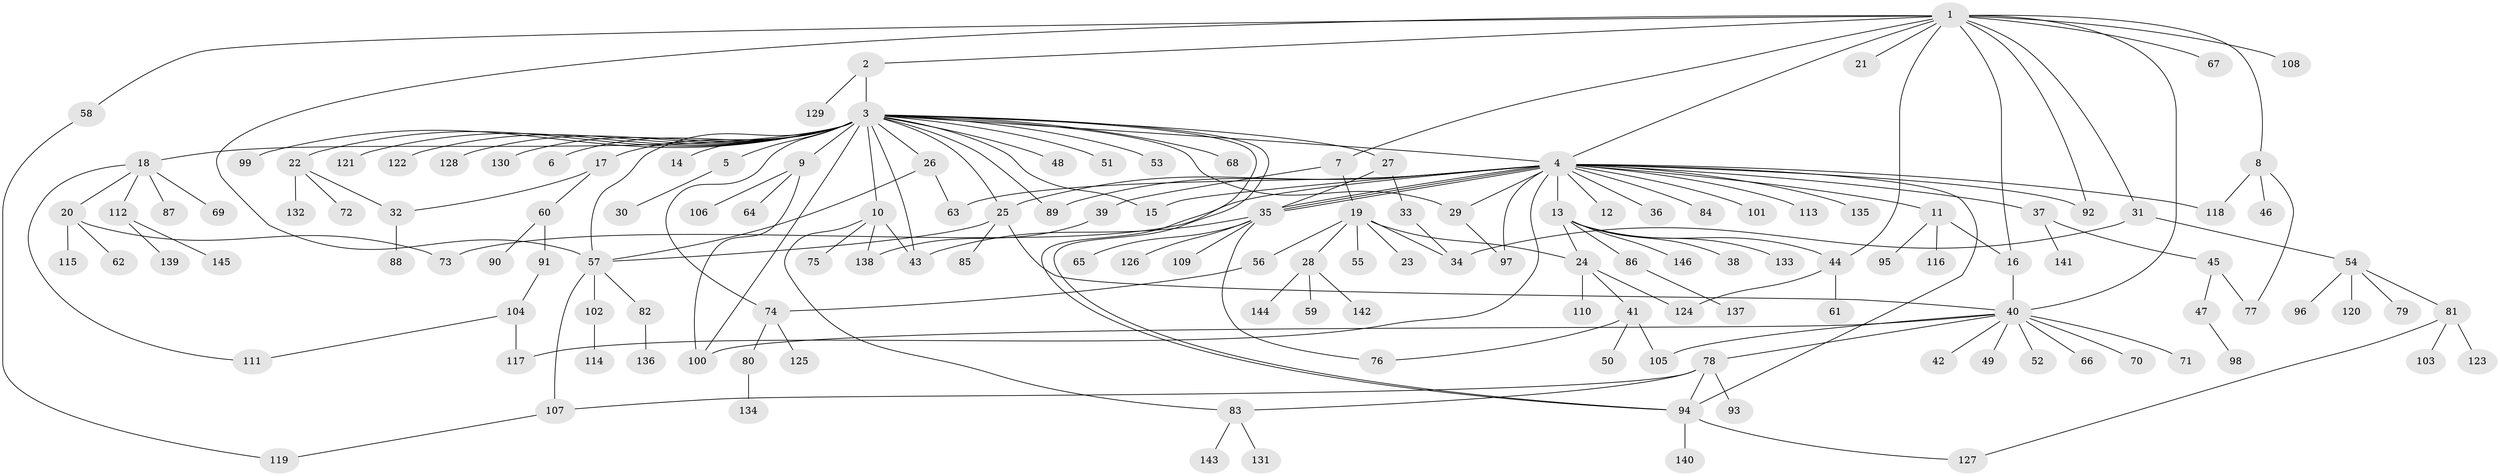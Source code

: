 // coarse degree distribution, {3: 0.11864406779661017, 5: 0.05084745762711865, 1: 0.4745762711864407, 9: 0.01694915254237288, 7: 0.03389830508474576, 4: 0.06779661016949153, 2: 0.1694915254237288, 11: 0.01694915254237288, 6: 0.01694915254237288, 22: 0.01694915254237288, 18: 0.01694915254237288}
// Generated by graph-tools (version 1.1) at 2025/36/03/04/25 23:36:46]
// undirected, 146 vertices, 188 edges
graph export_dot {
  node [color=gray90,style=filled];
  1;
  2;
  3;
  4;
  5;
  6;
  7;
  8;
  9;
  10;
  11;
  12;
  13;
  14;
  15;
  16;
  17;
  18;
  19;
  20;
  21;
  22;
  23;
  24;
  25;
  26;
  27;
  28;
  29;
  30;
  31;
  32;
  33;
  34;
  35;
  36;
  37;
  38;
  39;
  40;
  41;
  42;
  43;
  44;
  45;
  46;
  47;
  48;
  49;
  50;
  51;
  52;
  53;
  54;
  55;
  56;
  57;
  58;
  59;
  60;
  61;
  62;
  63;
  64;
  65;
  66;
  67;
  68;
  69;
  70;
  71;
  72;
  73;
  74;
  75;
  76;
  77;
  78;
  79;
  80;
  81;
  82;
  83;
  84;
  85;
  86;
  87;
  88;
  89;
  90;
  91;
  92;
  93;
  94;
  95;
  96;
  97;
  98;
  99;
  100;
  101;
  102;
  103;
  104;
  105;
  106;
  107;
  108;
  109;
  110;
  111;
  112;
  113;
  114;
  115;
  116;
  117;
  118;
  119;
  120;
  121;
  122;
  123;
  124;
  125;
  126;
  127;
  128;
  129;
  130;
  131;
  132;
  133;
  134;
  135;
  136;
  137;
  138;
  139;
  140;
  141;
  142;
  143;
  144;
  145;
  146;
  1 -- 2;
  1 -- 4;
  1 -- 7;
  1 -- 8;
  1 -- 16;
  1 -- 21;
  1 -- 31;
  1 -- 40;
  1 -- 44;
  1 -- 57;
  1 -- 58;
  1 -- 67;
  1 -- 92;
  1 -- 108;
  2 -- 3;
  2 -- 129;
  3 -- 4;
  3 -- 5;
  3 -- 6;
  3 -- 9;
  3 -- 10;
  3 -- 14;
  3 -- 15;
  3 -- 17;
  3 -- 18;
  3 -- 22;
  3 -- 25;
  3 -- 26;
  3 -- 27;
  3 -- 29;
  3 -- 43;
  3 -- 48;
  3 -- 51;
  3 -- 53;
  3 -- 57;
  3 -- 68;
  3 -- 74;
  3 -- 89;
  3 -- 94;
  3 -- 94;
  3 -- 99;
  3 -- 100;
  3 -- 121;
  3 -- 122;
  3 -- 128;
  3 -- 130;
  4 -- 11;
  4 -- 12;
  4 -- 13;
  4 -- 15;
  4 -- 25;
  4 -- 29;
  4 -- 35;
  4 -- 35;
  4 -- 35;
  4 -- 36;
  4 -- 37;
  4 -- 63;
  4 -- 73;
  4 -- 84;
  4 -- 89;
  4 -- 92;
  4 -- 94;
  4 -- 97;
  4 -- 101;
  4 -- 113;
  4 -- 117;
  4 -- 118;
  4 -- 135;
  5 -- 30;
  7 -- 19;
  7 -- 39;
  8 -- 46;
  8 -- 77;
  8 -- 118;
  9 -- 64;
  9 -- 100;
  9 -- 106;
  10 -- 43;
  10 -- 75;
  10 -- 83;
  10 -- 138;
  11 -- 16;
  11 -- 95;
  11 -- 116;
  13 -- 24;
  13 -- 38;
  13 -- 44;
  13 -- 86;
  13 -- 133;
  13 -- 146;
  16 -- 40;
  17 -- 32;
  17 -- 60;
  18 -- 20;
  18 -- 69;
  18 -- 87;
  18 -- 111;
  18 -- 112;
  19 -- 23;
  19 -- 24;
  19 -- 28;
  19 -- 34;
  19 -- 55;
  19 -- 56;
  20 -- 62;
  20 -- 73;
  20 -- 115;
  22 -- 32;
  22 -- 72;
  22 -- 132;
  24 -- 41;
  24 -- 110;
  24 -- 124;
  25 -- 40;
  25 -- 57;
  25 -- 85;
  26 -- 57;
  26 -- 63;
  27 -- 33;
  27 -- 35;
  28 -- 59;
  28 -- 142;
  28 -- 144;
  29 -- 97;
  31 -- 34;
  31 -- 54;
  32 -- 88;
  33 -- 34;
  35 -- 43;
  35 -- 65;
  35 -- 76;
  35 -- 109;
  35 -- 126;
  37 -- 45;
  37 -- 141;
  39 -- 138;
  40 -- 42;
  40 -- 49;
  40 -- 52;
  40 -- 66;
  40 -- 70;
  40 -- 71;
  40 -- 78;
  40 -- 100;
  40 -- 105;
  41 -- 50;
  41 -- 76;
  41 -- 105;
  44 -- 61;
  44 -- 124;
  45 -- 47;
  45 -- 77;
  47 -- 98;
  54 -- 79;
  54 -- 81;
  54 -- 96;
  54 -- 120;
  56 -- 74;
  57 -- 82;
  57 -- 102;
  57 -- 107;
  58 -- 119;
  60 -- 90;
  60 -- 91;
  74 -- 80;
  74 -- 125;
  78 -- 83;
  78 -- 93;
  78 -- 94;
  78 -- 107;
  80 -- 134;
  81 -- 103;
  81 -- 123;
  81 -- 127;
  82 -- 136;
  83 -- 131;
  83 -- 143;
  86 -- 137;
  91 -- 104;
  94 -- 127;
  94 -- 140;
  102 -- 114;
  104 -- 111;
  104 -- 117;
  107 -- 119;
  112 -- 139;
  112 -- 145;
}
